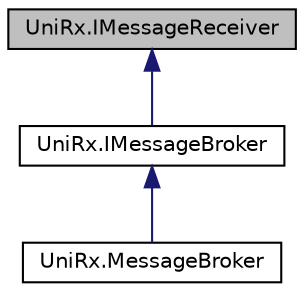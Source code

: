 digraph "UniRx.IMessageReceiver"
{
 // LATEX_PDF_SIZE
  edge [fontname="Helvetica",fontsize="10",labelfontname="Helvetica",labelfontsize="10"];
  node [fontname="Helvetica",fontsize="10",shape=record];
  Node1 [label="UniRx.IMessageReceiver",height=0.2,width=0.4,color="black", fillcolor="grey75", style="filled", fontcolor="black",tooltip=" "];
  Node1 -> Node2 [dir="back",color="midnightblue",fontsize="10",style="solid",fontname="Helvetica"];
  Node2 [label="UniRx.IMessageBroker",height=0.2,width=0.4,color="black", fillcolor="white", style="filled",URL="$interface_uni_rx_1_1_i_message_broker.html",tooltip=" "];
  Node2 -> Node3 [dir="back",color="midnightblue",fontsize="10",style="solid",fontname="Helvetica"];
  Node3 [label="UniRx.MessageBroker",height=0.2,width=0.4,color="black", fillcolor="white", style="filled",URL="$class_uni_rx_1_1_message_broker.html",tooltip="In-Memory PubSub filtered by Type."];
}
